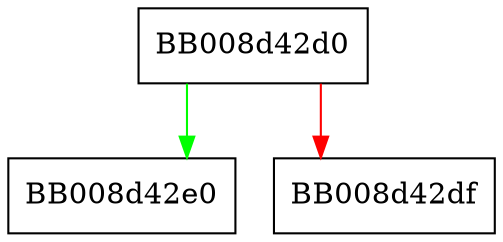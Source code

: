 digraph uname {
  node [shape="box"];
  graph [splines=ortho];
  BB008d42d0 -> BB008d42e0 [color="green"];
  BB008d42d0 -> BB008d42df [color="red"];
}
